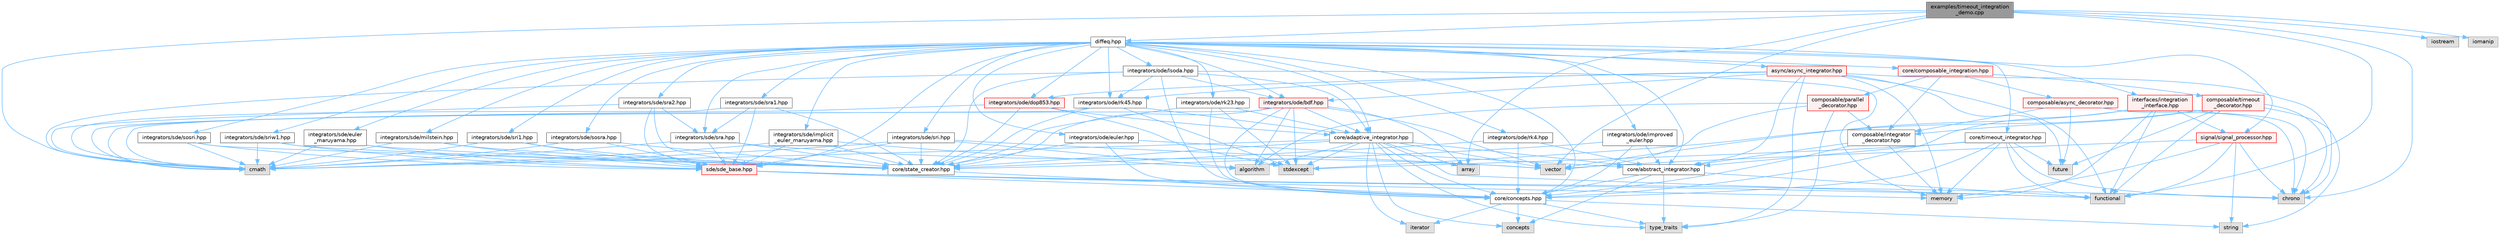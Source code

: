 digraph "examples/timeout_integration_demo.cpp"
{
 // LATEX_PDF_SIZE
  bgcolor="transparent";
  edge [fontname=Helvetica,fontsize=10,labelfontname=Helvetica,labelfontsize=10];
  node [fontname=Helvetica,fontsize=10,shape=box,height=0.2,width=0.4];
  Node1 [id="Node000001",label="examples/timeout_integration\l_demo.cpp",height=0.2,width=0.4,color="gray40", fillcolor="grey60", style="filled", fontcolor="black",tooltip="Demonstration of timeout-protected integration in the diffeq library."];
  Node1 -> Node2 [id="edge1_Node000001_Node000002",color="steelblue1",style="solid",tooltip=" "];
  Node2 [id="Node000002",label="diffeq.hpp",height=0.2,width=0.4,color="grey40", fillcolor="white", style="filled",URL="$diffeq_8hpp.html",tooltip="Modern C++ ODE Integration Library with Real-time Signal Processing."];
  Node2 -> Node3 [id="edge2_Node000002_Node000003",color="steelblue1",style="solid",tooltip=" "];
  Node3 [id="Node000003",label="core/concepts.hpp",height=0.2,width=0.4,color="grey40", fillcolor="white", style="filled",URL="$concepts_8hpp_source.html",tooltip=" "];
  Node3 -> Node4 [id="edge3_Node000003_Node000004",color="steelblue1",style="solid",tooltip=" "];
  Node4 [id="Node000004",label="concepts",height=0.2,width=0.4,color="grey60", fillcolor="#E0E0E0", style="filled",tooltip=" "];
  Node3 -> Node5 [id="edge4_Node000003_Node000005",color="steelblue1",style="solid",tooltip=" "];
  Node5 [id="Node000005",label="type_traits",height=0.2,width=0.4,color="grey60", fillcolor="#E0E0E0", style="filled",tooltip=" "];
  Node3 -> Node6 [id="edge5_Node000003_Node000006",color="steelblue1",style="solid",tooltip=" "];
  Node6 [id="Node000006",label="iterator",height=0.2,width=0.4,color="grey60", fillcolor="#E0E0E0", style="filled",tooltip=" "];
  Node3 -> Node7 [id="edge6_Node000003_Node000007",color="steelblue1",style="solid",tooltip=" "];
  Node7 [id="Node000007",label="string",height=0.2,width=0.4,color="grey60", fillcolor="#E0E0E0", style="filled",tooltip=" "];
  Node2 -> Node8 [id="edge7_Node000002_Node000008",color="steelblue1",style="solid",tooltip=" "];
  Node8 [id="Node000008",label="core/abstract_integrator.hpp",height=0.2,width=0.4,color="grey40", fillcolor="white", style="filled",URL="$abstract__integrator_8hpp_source.html",tooltip=" "];
  Node8 -> Node9 [id="edge8_Node000008_Node000009",color="steelblue1",style="solid",tooltip=" "];
  Node9 [id="Node000009",label="functional",height=0.2,width=0.4,color="grey60", fillcolor="#E0E0E0", style="filled",tooltip=" "];
  Node8 -> Node4 [id="edge9_Node000008_Node000004",color="steelblue1",style="solid",tooltip=" "];
  Node8 -> Node5 [id="edge10_Node000008_Node000005",color="steelblue1",style="solid",tooltip=" "];
  Node8 -> Node3 [id="edge11_Node000008_Node000003",color="steelblue1",style="solid",tooltip=" "];
  Node2 -> Node10 [id="edge12_Node000002_Node000010",color="steelblue1",style="solid",tooltip=" "];
  Node10 [id="Node000010",label="core/adaptive_integrator.hpp",height=0.2,width=0.4,color="grey40", fillcolor="white", style="filled",URL="$adaptive__integrator_8hpp_source.html",tooltip=" "];
  Node10 -> Node9 [id="edge13_Node000010_Node000009",color="steelblue1",style="solid",tooltip=" "];
  Node10 -> Node4 [id="edge14_Node000010_Node000004",color="steelblue1",style="solid",tooltip=" "];
  Node10 -> Node6 [id="edge15_Node000010_Node000006",color="steelblue1",style="solid",tooltip=" "];
  Node10 -> Node5 [id="edge16_Node000010_Node000005",color="steelblue1",style="solid",tooltip=" "];
  Node10 -> Node11 [id="edge17_Node000010_Node000011",color="steelblue1",style="solid",tooltip=" "];
  Node11 [id="Node000011",label="vector",height=0.2,width=0.4,color="grey60", fillcolor="#E0E0E0", style="filled",tooltip=" "];
  Node10 -> Node12 [id="edge18_Node000010_Node000012",color="steelblue1",style="solid",tooltip=" "];
  Node12 [id="Node000012",label="array",height=0.2,width=0.4,color="grey60", fillcolor="#E0E0E0", style="filled",tooltip=" "];
  Node10 -> Node13 [id="edge19_Node000010_Node000013",color="steelblue1",style="solid",tooltip=" "];
  Node13 [id="Node000013",label="algorithm",height=0.2,width=0.4,color="grey60", fillcolor="#E0E0E0", style="filled",tooltip=" "];
  Node10 -> Node14 [id="edge20_Node000010_Node000014",color="steelblue1",style="solid",tooltip=" "];
  Node14 [id="Node000014",label="cmath",height=0.2,width=0.4,color="grey60", fillcolor="#E0E0E0", style="filled",tooltip=" "];
  Node10 -> Node15 [id="edge21_Node000010_Node000015",color="steelblue1",style="solid",tooltip=" "];
  Node15 [id="Node000015",label="stdexcept",height=0.2,width=0.4,color="grey60", fillcolor="#E0E0E0", style="filled",tooltip=" "];
  Node10 -> Node3 [id="edge22_Node000010_Node000003",color="steelblue1",style="solid",tooltip=" "];
  Node10 -> Node8 [id="edge23_Node000010_Node000008",color="steelblue1",style="solid",tooltip=" "];
  Node10 -> Node16 [id="edge24_Node000010_Node000016",color="steelblue1",style="solid",tooltip=" "];
  Node16 [id="Node000016",label="core/state_creator.hpp",height=0.2,width=0.4,color="grey40", fillcolor="white", style="filled",URL="$state__creator_8hpp_source.html",tooltip=" "];
  Node16 -> Node3 [id="edge25_Node000016_Node000003",color="steelblue1",style="solid",tooltip=" "];
  Node2 -> Node17 [id="edge26_Node000002_Node000017",color="steelblue1",style="solid",tooltip=" "];
  Node17 [id="Node000017",label="core/timeout_integrator.hpp",height=0.2,width=0.4,color="grey40", fillcolor="white", style="filled",URL="$timeout__integrator_8hpp_source.html",tooltip=" "];
  Node17 -> Node18 [id="edge27_Node000017_Node000018",color="steelblue1",style="solid",tooltip=" "];
  Node18 [id="Node000018",label="future",height=0.2,width=0.4,color="grey60", fillcolor="#E0E0E0", style="filled",tooltip=" "];
  Node17 -> Node19 [id="edge28_Node000017_Node000019",color="steelblue1",style="solid",tooltip=" "];
  Node19 [id="Node000019",label="chrono",height=0.2,width=0.4,color="grey60", fillcolor="#E0E0E0", style="filled",tooltip=" "];
  Node17 -> Node15 [id="edge29_Node000017_Node000015",color="steelblue1",style="solid",tooltip=" "];
  Node17 -> Node20 [id="edge30_Node000017_Node000020",color="steelblue1",style="solid",tooltip=" "];
  Node20 [id="Node000020",label="memory",height=0.2,width=0.4,color="grey60", fillcolor="#E0E0E0", style="filled",tooltip=" "];
  Node17 -> Node9 [id="edge31_Node000017_Node000009",color="steelblue1",style="solid",tooltip=" "];
  Node17 -> Node3 [id="edge32_Node000017_Node000003",color="steelblue1",style="solid",tooltip=" "];
  Node17 -> Node8 [id="edge33_Node000017_Node000008",color="steelblue1",style="solid",tooltip=" "];
  Node2 -> Node21 [id="edge34_Node000002_Node000021",color="steelblue1",style="solid",tooltip=" "];
  Node21 [id="Node000021",label="core/composable_integration.hpp",height=0.2,width=0.4,color="red", fillcolor="#FFF0F0", style="filled",URL="$composable__integration_8hpp.html",tooltip="Composable integration architecture using decorator pattern."];
  Node21 -> Node22 [id="edge35_Node000021_Node000022",color="steelblue1",style="solid",tooltip=" "];
  Node22 [id="Node000022",label="composable/integrator\l_decorator.hpp",height=0.2,width=0.4,color="grey40", fillcolor="white", style="filled",URL="$integrator__decorator_8hpp_source.html",tooltip=" "];
  Node22 -> Node3 [id="edge36_Node000022_Node000003",color="steelblue1",style="solid",tooltip=" "];
  Node22 -> Node8 [id="edge37_Node000022_Node000008",color="steelblue1",style="solid",tooltip=" "];
  Node22 -> Node20 [id="edge38_Node000022_Node000020",color="steelblue1",style="solid",tooltip=" "];
  Node21 -> Node23 [id="edge39_Node000021_Node000023",color="steelblue1",style="solid",tooltip=" "];
  Node23 [id="Node000023",label="composable/timeout\l_decorator.hpp",height=0.2,width=0.4,color="red", fillcolor="#FFF0F0", style="filled",URL="$timeout__decorator_8hpp_source.html",tooltip=" "];
  Node23 -> Node22 [id="edge40_Node000023_Node000022",color="steelblue1",style="solid",tooltip=" "];
  Node23 -> Node19 [id="edge41_Node000023_Node000019",color="steelblue1",style="solid",tooltip=" "];
  Node23 -> Node18 [id="edge42_Node000023_Node000018",color="steelblue1",style="solid",tooltip=" "];
  Node23 -> Node9 [id="edge43_Node000023_Node000009",color="steelblue1",style="solid",tooltip=" "];
  Node23 -> Node15 [id="edge44_Node000023_Node000015",color="steelblue1",style="solid",tooltip=" "];
  Node23 -> Node7 [id="edge45_Node000023_Node000007",color="steelblue1",style="solid",tooltip=" "];
  Node21 -> Node25 [id="edge46_Node000021_Node000025",color="steelblue1",style="solid",tooltip=" "];
  Node25 [id="Node000025",label="composable/parallel\l_decorator.hpp",height=0.2,width=0.4,color="red", fillcolor="#FFF0F0", style="filled",URL="$parallel__decorator_8hpp_source.html",tooltip=" "];
  Node25 -> Node22 [id="edge47_Node000025_Node000022",color="steelblue1",style="solid",tooltip=" "];
  Node25 -> Node11 [id="edge48_Node000025_Node000011",color="steelblue1",style="solid",tooltip=" "];
  Node25 -> Node13 [id="edge49_Node000025_Node000013",color="steelblue1",style="solid",tooltip=" "];
  Node25 -> Node5 [id="edge50_Node000025_Node000005",color="steelblue1",style="solid",tooltip=" "];
  Node21 -> Node27 [id="edge51_Node000021_Node000027",color="steelblue1",style="solid",tooltip=" "];
  Node27 [id="Node000027",label="composable/async_decorator.hpp",height=0.2,width=0.4,color="red", fillcolor="#FFF0F0", style="filled",URL="$async__decorator_8hpp_source.html",tooltip=" "];
  Node27 -> Node22 [id="edge52_Node000027_Node000022",color="steelblue1",style="solid",tooltip=" "];
  Node27 -> Node18 [id="edge53_Node000027_Node000018",color="steelblue1",style="solid",tooltip=" "];
  Node27 -> Node19 [id="edge54_Node000027_Node000019",color="steelblue1",style="solid",tooltip=" "];
  Node2 -> Node47 [id="edge55_Node000002_Node000047",color="steelblue1",style="solid",tooltip=" "];
  Node47 [id="Node000047",label="integrators/ode/euler.hpp",height=0.2,width=0.4,color="grey40", fillcolor="white", style="filled",URL="$euler_8hpp_source.html",tooltip=" "];
  Node47 -> Node3 [id="edge56_Node000047_Node000003",color="steelblue1",style="solid",tooltip=" "];
  Node47 -> Node8 [id="edge57_Node000047_Node000008",color="steelblue1",style="solid",tooltip=" "];
  Node47 -> Node16 [id="edge58_Node000047_Node000016",color="steelblue1",style="solid",tooltip=" "];
  Node2 -> Node48 [id="edge59_Node000002_Node000048",color="steelblue1",style="solid",tooltip=" "];
  Node48 [id="Node000048",label="integrators/ode/improved\l_euler.hpp",height=0.2,width=0.4,color="grey40", fillcolor="white", style="filled",URL="$improved__euler_8hpp_source.html",tooltip=" "];
  Node48 -> Node3 [id="edge60_Node000048_Node000003",color="steelblue1",style="solid",tooltip=" "];
  Node48 -> Node8 [id="edge61_Node000048_Node000008",color="steelblue1",style="solid",tooltip=" "];
  Node48 -> Node16 [id="edge62_Node000048_Node000016",color="steelblue1",style="solid",tooltip=" "];
  Node2 -> Node49 [id="edge63_Node000002_Node000049",color="steelblue1",style="solid",tooltip=" "];
  Node49 [id="Node000049",label="integrators/ode/rk4.hpp",height=0.2,width=0.4,color="grey40", fillcolor="white", style="filled",URL="$rk4_8hpp_source.html",tooltip=" "];
  Node49 -> Node3 [id="edge64_Node000049_Node000003",color="steelblue1",style="solid",tooltip=" "];
  Node49 -> Node8 [id="edge65_Node000049_Node000008",color="steelblue1",style="solid",tooltip=" "];
  Node49 -> Node16 [id="edge66_Node000049_Node000016",color="steelblue1",style="solid",tooltip=" "];
  Node2 -> Node50 [id="edge67_Node000002_Node000050",color="steelblue1",style="solid",tooltip=" "];
  Node50 [id="Node000050",label="integrators/ode/rk23.hpp",height=0.2,width=0.4,color="grey40", fillcolor="white", style="filled",URL="$rk23_8hpp_source.html",tooltip=" "];
  Node50 -> Node3 [id="edge68_Node000050_Node000003",color="steelblue1",style="solid",tooltip=" "];
  Node50 -> Node10 [id="edge69_Node000050_Node000010",color="steelblue1",style="solid",tooltip=" "];
  Node50 -> Node16 [id="edge70_Node000050_Node000016",color="steelblue1",style="solid",tooltip=" "];
  Node50 -> Node15 [id="edge71_Node000050_Node000015",color="steelblue1",style="solid",tooltip=" "];
  Node2 -> Node51 [id="edge72_Node000002_Node000051",color="steelblue1",style="solid",tooltip=" "];
  Node51 [id="Node000051",label="integrators/ode/rk45.hpp",height=0.2,width=0.4,color="grey40", fillcolor="white", style="filled",URL="$rk45_8hpp_source.html",tooltip=" "];
  Node51 -> Node10 [id="edge73_Node000051_Node000010",color="steelblue1",style="solid",tooltip=" "];
  Node51 -> Node16 [id="edge74_Node000051_Node000016",color="steelblue1",style="solid",tooltip=" "];
  Node51 -> Node14 [id="edge75_Node000051_Node000014",color="steelblue1",style="solid",tooltip=" "];
  Node51 -> Node15 [id="edge76_Node000051_Node000015",color="steelblue1",style="solid",tooltip=" "];
  Node2 -> Node52 [id="edge77_Node000002_Node000052",color="steelblue1",style="solid",tooltip=" "];
  Node52 [id="Node000052",label="integrators/ode/dop853.hpp",height=0.2,width=0.4,color="red", fillcolor="#FFF0F0", style="filled",URL="$dop853_8hpp_source.html",tooltip=" "];
  Node52 -> Node10 [id="edge78_Node000052_Node000010",color="steelblue1",style="solid",tooltip=" "];
  Node52 -> Node16 [id="edge79_Node000052_Node000016",color="steelblue1",style="solid",tooltip=" "];
  Node52 -> Node14 [id="edge80_Node000052_Node000014",color="steelblue1",style="solid",tooltip=" "];
  Node52 -> Node15 [id="edge81_Node000052_Node000015",color="steelblue1",style="solid",tooltip=" "];
  Node2 -> Node54 [id="edge82_Node000002_Node000054",color="steelblue1",style="solid",tooltip=" "];
  Node54 [id="Node000054",label="integrators/ode/bdf.hpp",height=0.2,width=0.4,color="red", fillcolor="#FFF0F0", style="filled",URL="$bdf_8hpp_source.html",tooltip=" "];
  Node54 -> Node3 [id="edge83_Node000054_Node000003",color="steelblue1",style="solid",tooltip=" "];
  Node54 -> Node10 [id="edge84_Node000054_Node000010",color="steelblue1",style="solid",tooltip=" "];
  Node54 -> Node16 [id="edge85_Node000054_Node000016",color="steelblue1",style="solid",tooltip=" "];
  Node54 -> Node11 [id="edge86_Node000054_Node000011",color="steelblue1",style="solid",tooltip=" "];
  Node54 -> Node12 [id="edge87_Node000054_Node000012",color="steelblue1",style="solid",tooltip=" "];
  Node54 -> Node14 [id="edge88_Node000054_Node000014",color="steelblue1",style="solid",tooltip=" "];
  Node54 -> Node15 [id="edge89_Node000054_Node000015",color="steelblue1",style="solid",tooltip=" "];
  Node54 -> Node13 [id="edge90_Node000054_Node000013",color="steelblue1",style="solid",tooltip=" "];
  Node2 -> Node57 [id="edge91_Node000002_Node000057",color="steelblue1",style="solid",tooltip=" "];
  Node57 [id="Node000057",label="integrators/ode/lsoda.hpp",height=0.2,width=0.4,color="grey40", fillcolor="white", style="filled",URL="$lsoda_8hpp_source.html",tooltip=" "];
  Node57 -> Node3 [id="edge92_Node000057_Node000003",color="steelblue1",style="solid",tooltip=" "];
  Node57 -> Node10 [id="edge93_Node000057_Node000010",color="steelblue1",style="solid",tooltip=" "];
  Node57 -> Node16 [id="edge94_Node000057_Node000016",color="steelblue1",style="solid",tooltip=" "];
  Node57 -> Node51 [id="edge95_Node000057_Node000051",color="steelblue1",style="solid",tooltip=" "];
  Node57 -> Node54 [id="edge96_Node000057_Node000054",color="steelblue1",style="solid",tooltip=" "];
  Node57 -> Node20 [id="edge97_Node000057_Node000020",color="steelblue1",style="solid",tooltip=" "];
  Node57 -> Node14 [id="edge98_Node000057_Node000014",color="steelblue1",style="solid",tooltip=" "];
  Node2 -> Node58 [id="edge99_Node000002_Node000058",color="steelblue1",style="solid",tooltip=" "];
  Node58 [id="Node000058",label="sde/sde_base.hpp",height=0.2,width=0.4,color="red", fillcolor="#FFF0F0", style="filled",URL="$sde__base_8hpp_source.html",tooltip=" "];
  Node58 -> Node3 [id="edge100_Node000058_Node000003",color="steelblue1",style="solid",tooltip=" "];
  Node58 -> Node9 [id="edge101_Node000058_Node000009",color="steelblue1",style="solid",tooltip=" "];
  Node58 -> Node20 [id="edge102_Node000058_Node000020",color="steelblue1",style="solid",tooltip=" "];
  Node58 -> Node19 [id="edge103_Node000058_Node000019",color="steelblue1",style="solid",tooltip=" "];
  Node2 -> Node60 [id="edge104_Node000002_Node000060",color="steelblue1",style="solid",tooltip=" "];
  Node60 [id="Node000060",label="integrators/sde/euler\l_maruyama.hpp",height=0.2,width=0.4,color="grey40", fillcolor="white", style="filled",URL="$euler__maruyama_8hpp_source.html",tooltip=" "];
  Node60 -> Node58 [id="edge105_Node000060_Node000058",color="steelblue1",style="solid",tooltip=" "];
  Node60 -> Node16 [id="edge106_Node000060_Node000016",color="steelblue1",style="solid",tooltip=" "];
  Node60 -> Node14 [id="edge107_Node000060_Node000014",color="steelblue1",style="solid",tooltip=" "];
  Node2 -> Node61 [id="edge108_Node000002_Node000061",color="steelblue1",style="solid",tooltip=" "];
  Node61 [id="Node000061",label="integrators/sde/milstein.hpp",height=0.2,width=0.4,color="grey40", fillcolor="white", style="filled",URL="$milstein_8hpp_source.html",tooltip=" "];
  Node61 -> Node58 [id="edge109_Node000061_Node000058",color="steelblue1",style="solid",tooltip=" "];
  Node61 -> Node16 [id="edge110_Node000061_Node000016",color="steelblue1",style="solid",tooltip=" "];
  Node61 -> Node14 [id="edge111_Node000061_Node000014",color="steelblue1",style="solid",tooltip=" "];
  Node2 -> Node62 [id="edge112_Node000002_Node000062",color="steelblue1",style="solid",tooltip=" "];
  Node62 [id="Node000062",label="integrators/sde/sri1.hpp",height=0.2,width=0.4,color="grey40", fillcolor="white", style="filled",URL="$sri1_8hpp_source.html",tooltip=" "];
  Node62 -> Node58 [id="edge113_Node000062_Node000058",color="steelblue1",style="solid",tooltip=" "];
  Node62 -> Node16 [id="edge114_Node000062_Node000016",color="steelblue1",style="solid",tooltip=" "];
  Node62 -> Node14 [id="edge115_Node000062_Node000014",color="steelblue1",style="solid",tooltip=" "];
  Node2 -> Node63 [id="edge116_Node000002_Node000063",color="steelblue1",style="solid",tooltip=" "];
  Node63 [id="Node000063",label="integrators/sde/implicit\l_euler_maruyama.hpp",height=0.2,width=0.4,color="grey40", fillcolor="white", style="filled",URL="$implicit__euler__maruyama_8hpp_source.html",tooltip=" "];
  Node63 -> Node58 [id="edge117_Node000063_Node000058",color="steelblue1",style="solid",tooltip=" "];
  Node63 -> Node16 [id="edge118_Node000063_Node000016",color="steelblue1",style="solid",tooltip=" "];
  Node63 -> Node13 [id="edge119_Node000063_Node000013",color="steelblue1",style="solid",tooltip=" "];
  Node63 -> Node14 [id="edge120_Node000063_Node000014",color="steelblue1",style="solid",tooltip=" "];
  Node2 -> Node64 [id="edge121_Node000002_Node000064",color="steelblue1",style="solid",tooltip=" "];
  Node64 [id="Node000064",label="integrators/sde/sra.hpp",height=0.2,width=0.4,color="grey40", fillcolor="white", style="filled",URL="$sra_8hpp_source.html",tooltip=" "];
  Node64 -> Node58 [id="edge122_Node000064_Node000058",color="steelblue1",style="solid",tooltip=" "];
  Node64 -> Node16 [id="edge123_Node000064_Node000016",color="steelblue1",style="solid",tooltip=" "];
  Node64 -> Node14 [id="edge124_Node000064_Node000014",color="steelblue1",style="solid",tooltip=" "];
  Node64 -> Node11 [id="edge125_Node000064_Node000011",color="steelblue1",style="solid",tooltip=" "];
  Node2 -> Node65 [id="edge126_Node000002_Node000065",color="steelblue1",style="solid",tooltip=" "];
  Node65 [id="Node000065",label="integrators/sde/sra1.hpp",height=0.2,width=0.4,color="grey40", fillcolor="white", style="filled",URL="$sra1_8hpp_source.html",tooltip=" "];
  Node65 -> Node64 [id="edge127_Node000065_Node000064",color="steelblue1",style="solid",tooltip=" "];
  Node65 -> Node58 [id="edge128_Node000065_Node000058",color="steelblue1",style="solid",tooltip=" "];
  Node65 -> Node16 [id="edge129_Node000065_Node000016",color="steelblue1",style="solid",tooltip=" "];
  Node65 -> Node14 [id="edge130_Node000065_Node000014",color="steelblue1",style="solid",tooltip=" "];
  Node2 -> Node66 [id="edge131_Node000002_Node000066",color="steelblue1",style="solid",tooltip=" "];
  Node66 [id="Node000066",label="integrators/sde/sra2.hpp",height=0.2,width=0.4,color="grey40", fillcolor="white", style="filled",URL="$sra2_8hpp_source.html",tooltip=" "];
  Node66 -> Node64 [id="edge132_Node000066_Node000064",color="steelblue1",style="solid",tooltip=" "];
  Node66 -> Node58 [id="edge133_Node000066_Node000058",color="steelblue1",style="solid",tooltip=" "];
  Node66 -> Node16 [id="edge134_Node000066_Node000016",color="steelblue1",style="solid",tooltip=" "];
  Node66 -> Node14 [id="edge135_Node000066_Node000014",color="steelblue1",style="solid",tooltip=" "];
  Node2 -> Node67 [id="edge136_Node000002_Node000067",color="steelblue1",style="solid",tooltip=" "];
  Node67 [id="Node000067",label="integrators/sde/sosra.hpp",height=0.2,width=0.4,color="grey40", fillcolor="white", style="filled",URL="$sosra_8hpp_source.html",tooltip=" "];
  Node67 -> Node58 [id="edge137_Node000067_Node000058",color="steelblue1",style="solid",tooltip=" "];
  Node67 -> Node16 [id="edge138_Node000067_Node000016",color="steelblue1",style="solid",tooltip=" "];
  Node67 -> Node14 [id="edge139_Node000067_Node000014",color="steelblue1",style="solid",tooltip=" "];
  Node2 -> Node68 [id="edge140_Node000002_Node000068",color="steelblue1",style="solid",tooltip=" "];
  Node68 [id="Node000068",label="integrators/sde/sri.hpp",height=0.2,width=0.4,color="grey40", fillcolor="white", style="filled",URL="$sri_8hpp_source.html",tooltip=" "];
  Node68 -> Node58 [id="edge141_Node000068_Node000058",color="steelblue1",style="solid",tooltip=" "];
  Node68 -> Node16 [id="edge142_Node000068_Node000016",color="steelblue1",style="solid",tooltip=" "];
  Node68 -> Node14 [id="edge143_Node000068_Node000014",color="steelblue1",style="solid",tooltip=" "];
  Node68 -> Node11 [id="edge144_Node000068_Node000011",color="steelblue1",style="solid",tooltip=" "];
  Node68 -> Node13 [id="edge145_Node000068_Node000013",color="steelblue1",style="solid",tooltip=" "];
  Node2 -> Node69 [id="edge146_Node000002_Node000069",color="steelblue1",style="solid",tooltip=" "];
  Node69 [id="Node000069",label="integrators/sde/sriw1.hpp",height=0.2,width=0.4,color="grey40", fillcolor="white", style="filled",URL="$sriw1_8hpp_source.html",tooltip=" "];
  Node69 -> Node58 [id="edge147_Node000069_Node000058",color="steelblue1",style="solid",tooltip=" "];
  Node69 -> Node16 [id="edge148_Node000069_Node000016",color="steelblue1",style="solid",tooltip=" "];
  Node69 -> Node14 [id="edge149_Node000069_Node000014",color="steelblue1",style="solid",tooltip=" "];
  Node2 -> Node70 [id="edge150_Node000002_Node000070",color="steelblue1",style="solid",tooltip=" "];
  Node70 [id="Node000070",label="integrators/sde/sosri.hpp",height=0.2,width=0.4,color="grey40", fillcolor="white", style="filled",URL="$sosri_8hpp_source.html",tooltip=" "];
  Node70 -> Node58 [id="edge151_Node000070_Node000058",color="steelblue1",style="solid",tooltip=" "];
  Node70 -> Node16 [id="edge152_Node000070_Node000016",color="steelblue1",style="solid",tooltip=" "];
  Node70 -> Node14 [id="edge153_Node000070_Node000014",color="steelblue1",style="solid",tooltip=" "];
  Node2 -> Node71 [id="edge154_Node000002_Node000071",color="steelblue1",style="solid",tooltip=" "];
  Node71 [id="Node000071",label="async/async_integrator.hpp",height=0.2,width=0.4,color="red", fillcolor="#FFF0F0", style="filled",URL="$async__integrator_8hpp_source.html",tooltip=" "];
  Node71 -> Node8 [id="edge155_Node000071_Node000008",color="steelblue1",style="solid",tooltip=" "];
  Node71 -> Node51 [id="edge156_Node000071_Node000051",color="steelblue1",style="solid",tooltip=" "];
  Node71 -> Node52 [id="edge157_Node000071_Node000052",color="steelblue1",style="solid",tooltip=" "];
  Node71 -> Node54 [id="edge158_Node000071_Node000054",color="steelblue1",style="solid",tooltip=" "];
  Node71 -> Node18 [id="edge159_Node000071_Node000018",color="steelblue1",style="solid",tooltip=" "];
  Node71 -> Node9 [id="edge160_Node000071_Node000009",color="steelblue1",style="solid",tooltip=" "];
  Node71 -> Node20 [id="edge161_Node000071_Node000020",color="steelblue1",style="solid",tooltip=" "];
  Node71 -> Node19 [id="edge162_Node000071_Node000019",color="steelblue1",style="solid",tooltip=" "];
  Node71 -> Node5 [id="edge163_Node000071_Node000005",color="steelblue1",style="solid",tooltip=" "];
  Node2 -> Node73 [id="edge164_Node000002_Node000073",color="steelblue1",style="solid",tooltip=" "];
  Node73 [id="Node000073",label="signal/signal_processor.hpp",height=0.2,width=0.4,color="red", fillcolor="#FFF0F0", style="filled",URL="$signal__processor_8hpp_source.html",tooltip=" "];
  Node73 -> Node9 [id="edge165_Node000073_Node000009",color="steelblue1",style="solid",tooltip=" "];
  Node73 -> Node20 [id="edge166_Node000073_Node000020",color="steelblue1",style="solid",tooltip=" "];
  Node73 -> Node11 [id="edge167_Node000073_Node000011",color="steelblue1",style="solid",tooltip=" "];
  Node73 -> Node7 [id="edge168_Node000073_Node000007",color="steelblue1",style="solid",tooltip=" "];
  Node73 -> Node19 [id="edge169_Node000073_Node000019",color="steelblue1",style="solid",tooltip=" "];
  Node2 -> Node76 [id="edge170_Node000002_Node000076",color="steelblue1",style="solid",tooltip=" "];
  Node76 [id="Node000076",label="interfaces/integration\l_interface.hpp",height=0.2,width=0.4,color="red", fillcolor="#FFF0F0", style="filled",URL="$integration__interface_8hpp_source.html",tooltip=" "];
  Node76 -> Node3 [id="edge171_Node000076_Node000003",color="steelblue1",style="solid",tooltip=" "];
  Node76 -> Node73 [id="edge172_Node000076_Node000073",color="steelblue1",style="solid",tooltip=" "];
  Node76 -> Node9 [id="edge173_Node000076_Node000009",color="steelblue1",style="solid",tooltip=" "];
  Node76 -> Node20 [id="edge174_Node000076_Node000020",color="steelblue1",style="solid",tooltip=" "];
  Node76 -> Node11 [id="edge175_Node000076_Node000011",color="steelblue1",style="solid",tooltip=" "];
  Node76 -> Node19 [id="edge176_Node000076_Node000019",color="steelblue1",style="solid",tooltip=" "];
  Node1 -> Node77 [id="edge177_Node000001_Node000077",color="steelblue1",style="solid",tooltip=" "];
  Node77 [id="Node000077",label="iostream",height=0.2,width=0.4,color="grey60", fillcolor="#E0E0E0", style="filled",tooltip=" "];
  Node1 -> Node11 [id="edge178_Node000001_Node000011",color="steelblue1",style="solid",tooltip=" "];
  Node1 -> Node12 [id="edge179_Node000001_Node000012",color="steelblue1",style="solid",tooltip=" "];
  Node1 -> Node19 [id="edge180_Node000001_Node000019",color="steelblue1",style="solid",tooltip=" "];
  Node1 -> Node14 [id="edge181_Node000001_Node000014",color="steelblue1",style="solid",tooltip=" "];
  Node1 -> Node78 [id="edge182_Node000001_Node000078",color="steelblue1",style="solid",tooltip=" "];
  Node78 [id="Node000078",label="iomanip",height=0.2,width=0.4,color="grey60", fillcolor="#E0E0E0", style="filled",tooltip=" "];
  Node1 -> Node9 [id="edge183_Node000001_Node000009",color="steelblue1",style="solid",tooltip=" "];
}
